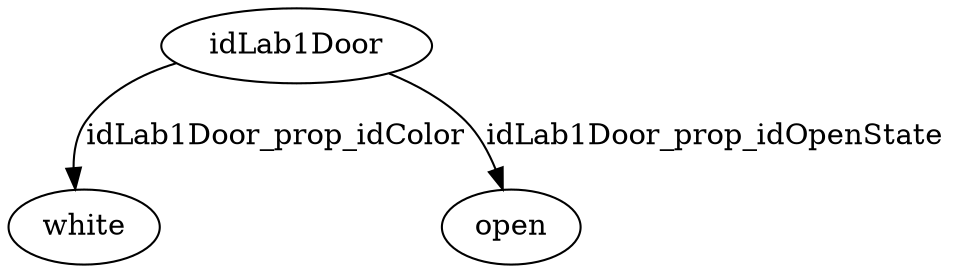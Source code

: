 strict digraph  {
idLab1Door [node_type=entity_node, root=root];
white;
open;
idLab1Door -> white  [edge_type=property, label=idLab1Door_prop_idColor];
idLab1Door -> open  [edge_type=property, label=idLab1Door_prop_idOpenState];
}
